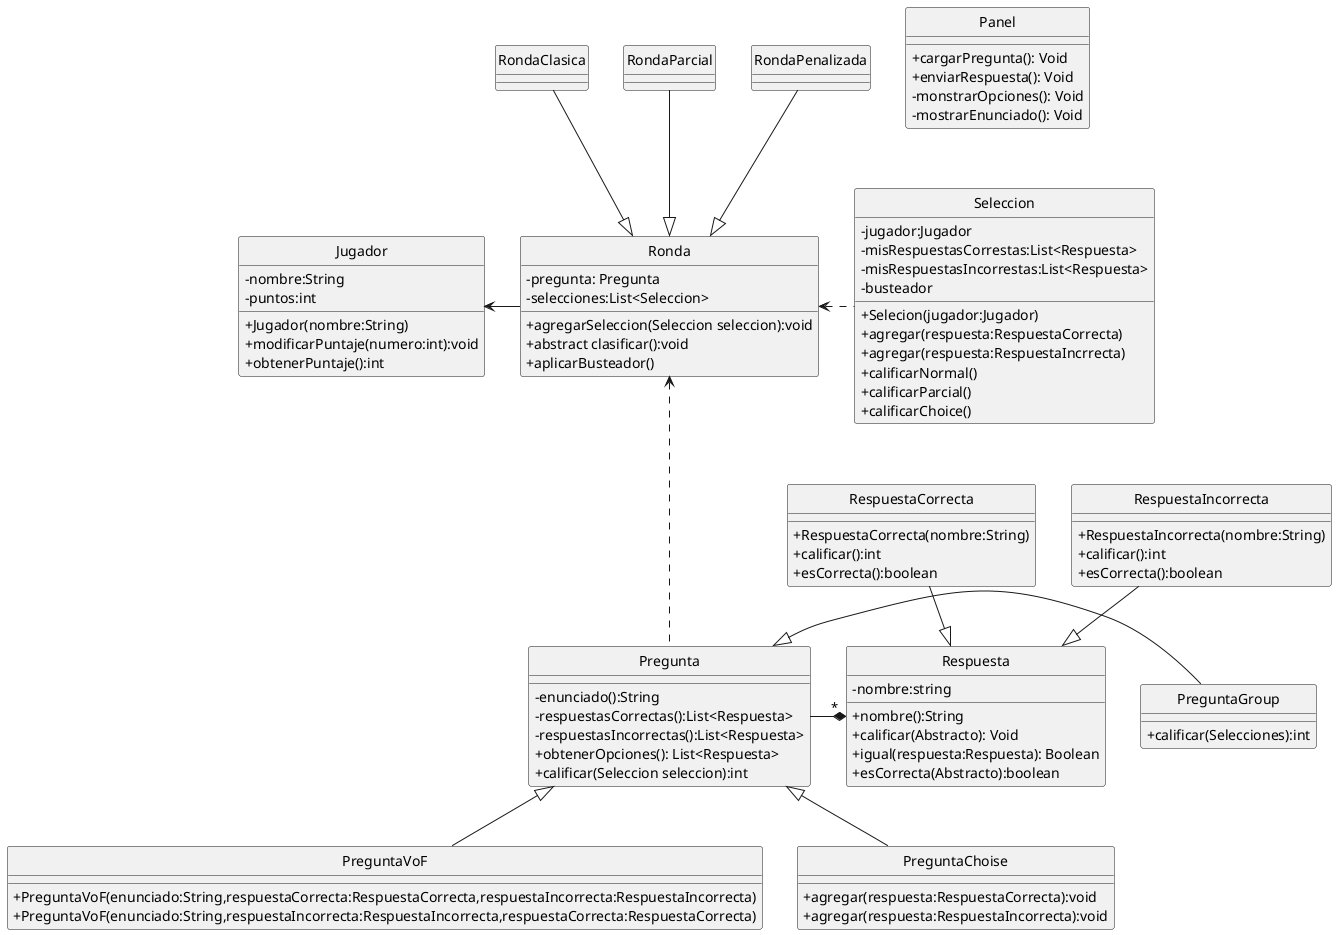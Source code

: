 @startuml
hide circle
skinparam classAttributeIconSize 0

'Clases
class Panel{
    +cargarPregunta(): Void
    +enviarRespuesta(): Void
    -monstrarOpciones(): Void
    -mostrarEnunciado(): Void
}


Class Pregunta{
    -enunciado():String
    -respuestasCorrectas():List<Respuesta>
    -respuestasIncorrectas():List<Respuesta>
    +obtenerOpciones(): List<Respuesta>
    +calificar(Seleccion seleccion):int
}

Class Respuesta{
    -nombre:string
    +nombre():String
    +calificar(Abstracto): Void
    +igual(respuesta:Respuesta): Boolean
    +esCorrecta(Abstracto):boolean
}

Class RespuestaCorrecta{
    +RespuestaCorrecta(nombre:String)
    +calificar():int
    +esCorrecta():boolean
}

Class RespuestaIncorrecta{
   +RespuestaIncorrecta(nombre:String)
    +calificar():int
    +esCorrecta():boolean
}

Class PreguntaVoF{
   +PreguntaVoF(enunciado:String,respuestaCorrecta:RespuestaCorrecta,respuestaIncorrecta:RespuestaIncorrecta)
   +PreguntaVoF(enunciado:String,respuestaIncorrecta:RespuestaIncorrecta,respuestaCorrecta:RespuestaCorrecta)
}



Class PreguntaChoise{
    +agregar(respuesta:RespuestaCorrecta):void
    +agregar(respuesta:RespuestaIncorrecta):void

}




Class PreguntaGroup{
    +calificar(Selecciones):int
}



Class Seleccion{
    -jugador:Jugador
    -misRespuestasCorrestas:List<Respuesta>
    -misRespuestasIncorrestas:List<Respuesta>
    -busteador
    +Selecion(jugador:Jugador)
    +agregar(respuesta:RespuestaCorrecta)
    +agregar(respuesta:RespuestaIncrrecta)
    +calificarNormal()
    +calificarParcial()
    +calificarChoice()
}

Class Jugador{
    -nombre:String
    -puntos:int
    +Jugador(nombre:String)
    + modificarPuntaje(numero:int):void
    +obtenerPuntaje():int
}

Class Ronda{
   -pregunta: Pregunta
   -selecciones:List<Seleccion>
   +agregarSeleccion(Seleccion seleccion):void
   +abstract clasificar():void
   +aplicarBusteador()
}

'Relaciones
Pregunta -right-* "*" Respuesta
RespuestaIncorrecta -down-|> Respuesta
RespuestaCorrecta -down-|> Respuesta
PreguntaVoF -up-|> Pregunta
PreguntaChoise -up-|> Pregunta
PreguntaGroup -left-|> Pregunta
Pregunta ..up.>Ronda
Seleccion .left.>Ronda
RondaClasica -down-|>Ronda
RondaParcial -down-|>Ronda
RondaPenalizada -down-|>Ronda
Ronda -left-> Jugador

@enduml